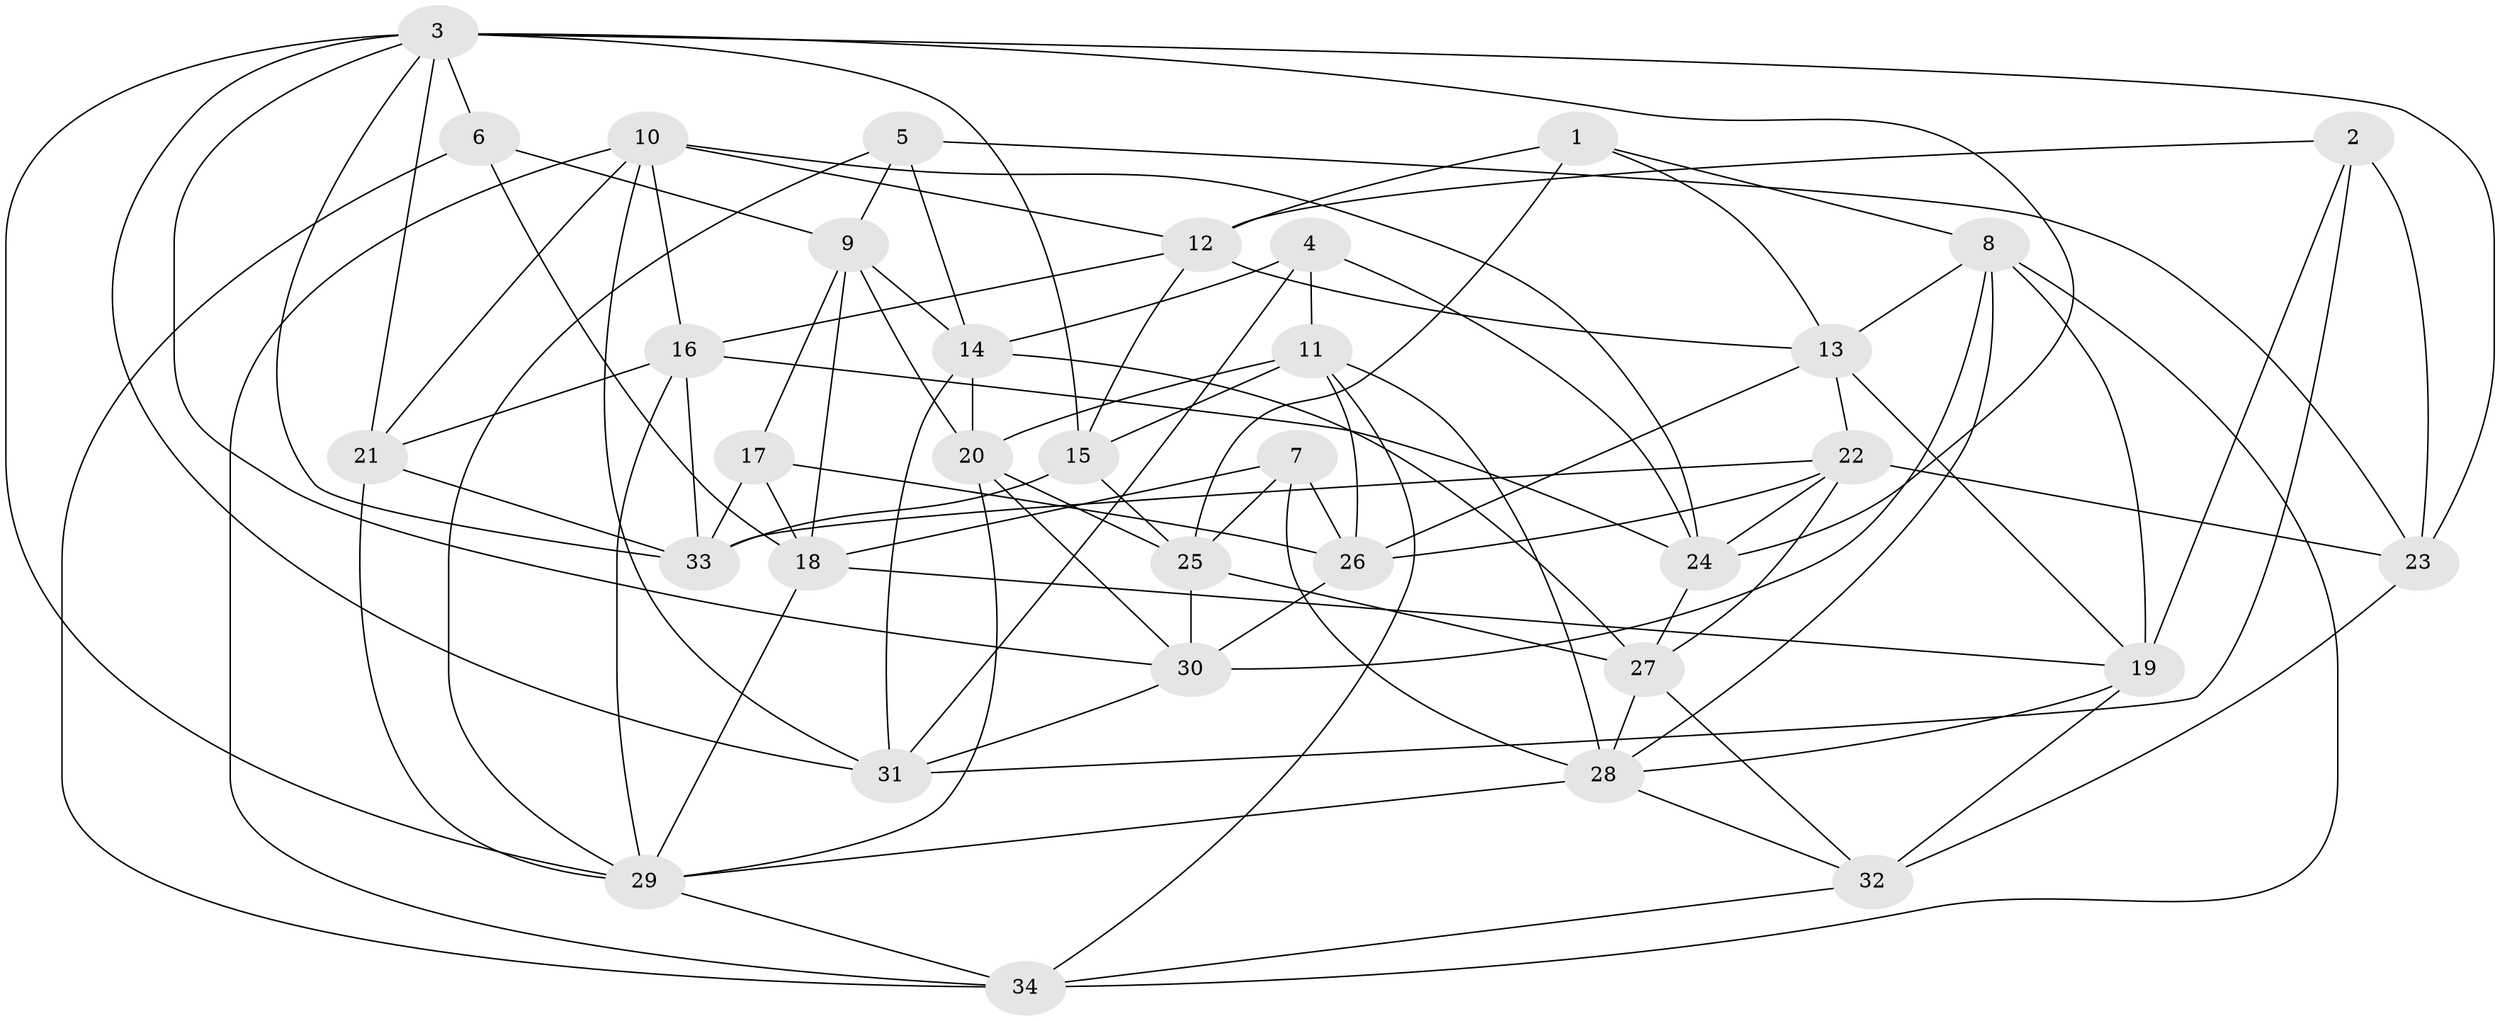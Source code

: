 // original degree distribution, {4: 1.0}
// Generated by graph-tools (version 1.1) at 2025/26/03/09/25 03:26:50]
// undirected, 34 vertices, 96 edges
graph export_dot {
graph [start="1"]
  node [color=gray90,style=filled];
  1;
  2;
  3;
  4;
  5;
  6;
  7;
  8;
  9;
  10;
  11;
  12;
  13;
  14;
  15;
  16;
  17;
  18;
  19;
  20;
  21;
  22;
  23;
  24;
  25;
  26;
  27;
  28;
  29;
  30;
  31;
  32;
  33;
  34;
  1 -- 8 [weight=1.0];
  1 -- 12 [weight=1.0];
  1 -- 13 [weight=1.0];
  1 -- 25 [weight=1.0];
  2 -- 12 [weight=1.0];
  2 -- 19 [weight=1.0];
  2 -- 23 [weight=1.0];
  2 -- 31 [weight=1.0];
  3 -- 6 [weight=1.0];
  3 -- 15 [weight=2.0];
  3 -- 21 [weight=1.0];
  3 -- 23 [weight=1.0];
  3 -- 24 [weight=1.0];
  3 -- 29 [weight=1.0];
  3 -- 30 [weight=1.0];
  3 -- 31 [weight=1.0];
  3 -- 33 [weight=1.0];
  4 -- 11 [weight=1.0];
  4 -- 14 [weight=1.0];
  4 -- 24 [weight=1.0];
  4 -- 31 [weight=1.0];
  5 -- 9 [weight=1.0];
  5 -- 14 [weight=1.0];
  5 -- 23 [weight=1.0];
  5 -- 29 [weight=1.0];
  6 -- 9 [weight=1.0];
  6 -- 18 [weight=1.0];
  6 -- 34 [weight=1.0];
  7 -- 18 [weight=1.0];
  7 -- 25 [weight=1.0];
  7 -- 26 [weight=1.0];
  7 -- 28 [weight=1.0];
  8 -- 13 [weight=1.0];
  8 -- 19 [weight=1.0];
  8 -- 28 [weight=1.0];
  8 -- 30 [weight=1.0];
  8 -- 34 [weight=1.0];
  9 -- 14 [weight=1.0];
  9 -- 17 [weight=1.0];
  9 -- 18 [weight=1.0];
  9 -- 20 [weight=1.0];
  10 -- 12 [weight=1.0];
  10 -- 16 [weight=1.0];
  10 -- 21 [weight=1.0];
  10 -- 24 [weight=1.0];
  10 -- 31 [weight=1.0];
  10 -- 34 [weight=1.0];
  11 -- 15 [weight=1.0];
  11 -- 20 [weight=1.0];
  11 -- 26 [weight=1.0];
  11 -- 28 [weight=1.0];
  11 -- 34 [weight=1.0];
  12 -- 13 [weight=1.0];
  12 -- 15 [weight=1.0];
  12 -- 16 [weight=1.0];
  13 -- 19 [weight=1.0];
  13 -- 22 [weight=1.0];
  13 -- 26 [weight=1.0];
  14 -- 20 [weight=1.0];
  14 -- 27 [weight=1.0];
  14 -- 31 [weight=1.0];
  15 -- 25 [weight=1.0];
  15 -- 33 [weight=1.0];
  16 -- 21 [weight=1.0];
  16 -- 24 [weight=1.0];
  16 -- 29 [weight=1.0];
  16 -- 33 [weight=1.0];
  17 -- 18 [weight=1.0];
  17 -- 26 [weight=1.0];
  17 -- 33 [weight=1.0];
  18 -- 19 [weight=1.0];
  18 -- 29 [weight=1.0];
  19 -- 28 [weight=1.0];
  19 -- 32 [weight=1.0];
  20 -- 25 [weight=1.0];
  20 -- 29 [weight=1.0];
  20 -- 30 [weight=1.0];
  21 -- 29 [weight=2.0];
  21 -- 33 [weight=1.0];
  22 -- 23 [weight=1.0];
  22 -- 24 [weight=1.0];
  22 -- 26 [weight=1.0];
  22 -- 27 [weight=1.0];
  22 -- 33 [weight=1.0];
  23 -- 32 [weight=2.0];
  24 -- 27 [weight=1.0];
  25 -- 27 [weight=1.0];
  25 -- 30 [weight=1.0];
  26 -- 30 [weight=1.0];
  27 -- 28 [weight=1.0];
  27 -- 32 [weight=1.0];
  28 -- 29 [weight=2.0];
  28 -- 32 [weight=1.0];
  29 -- 34 [weight=1.0];
  30 -- 31 [weight=1.0];
  32 -- 34 [weight=1.0];
}
